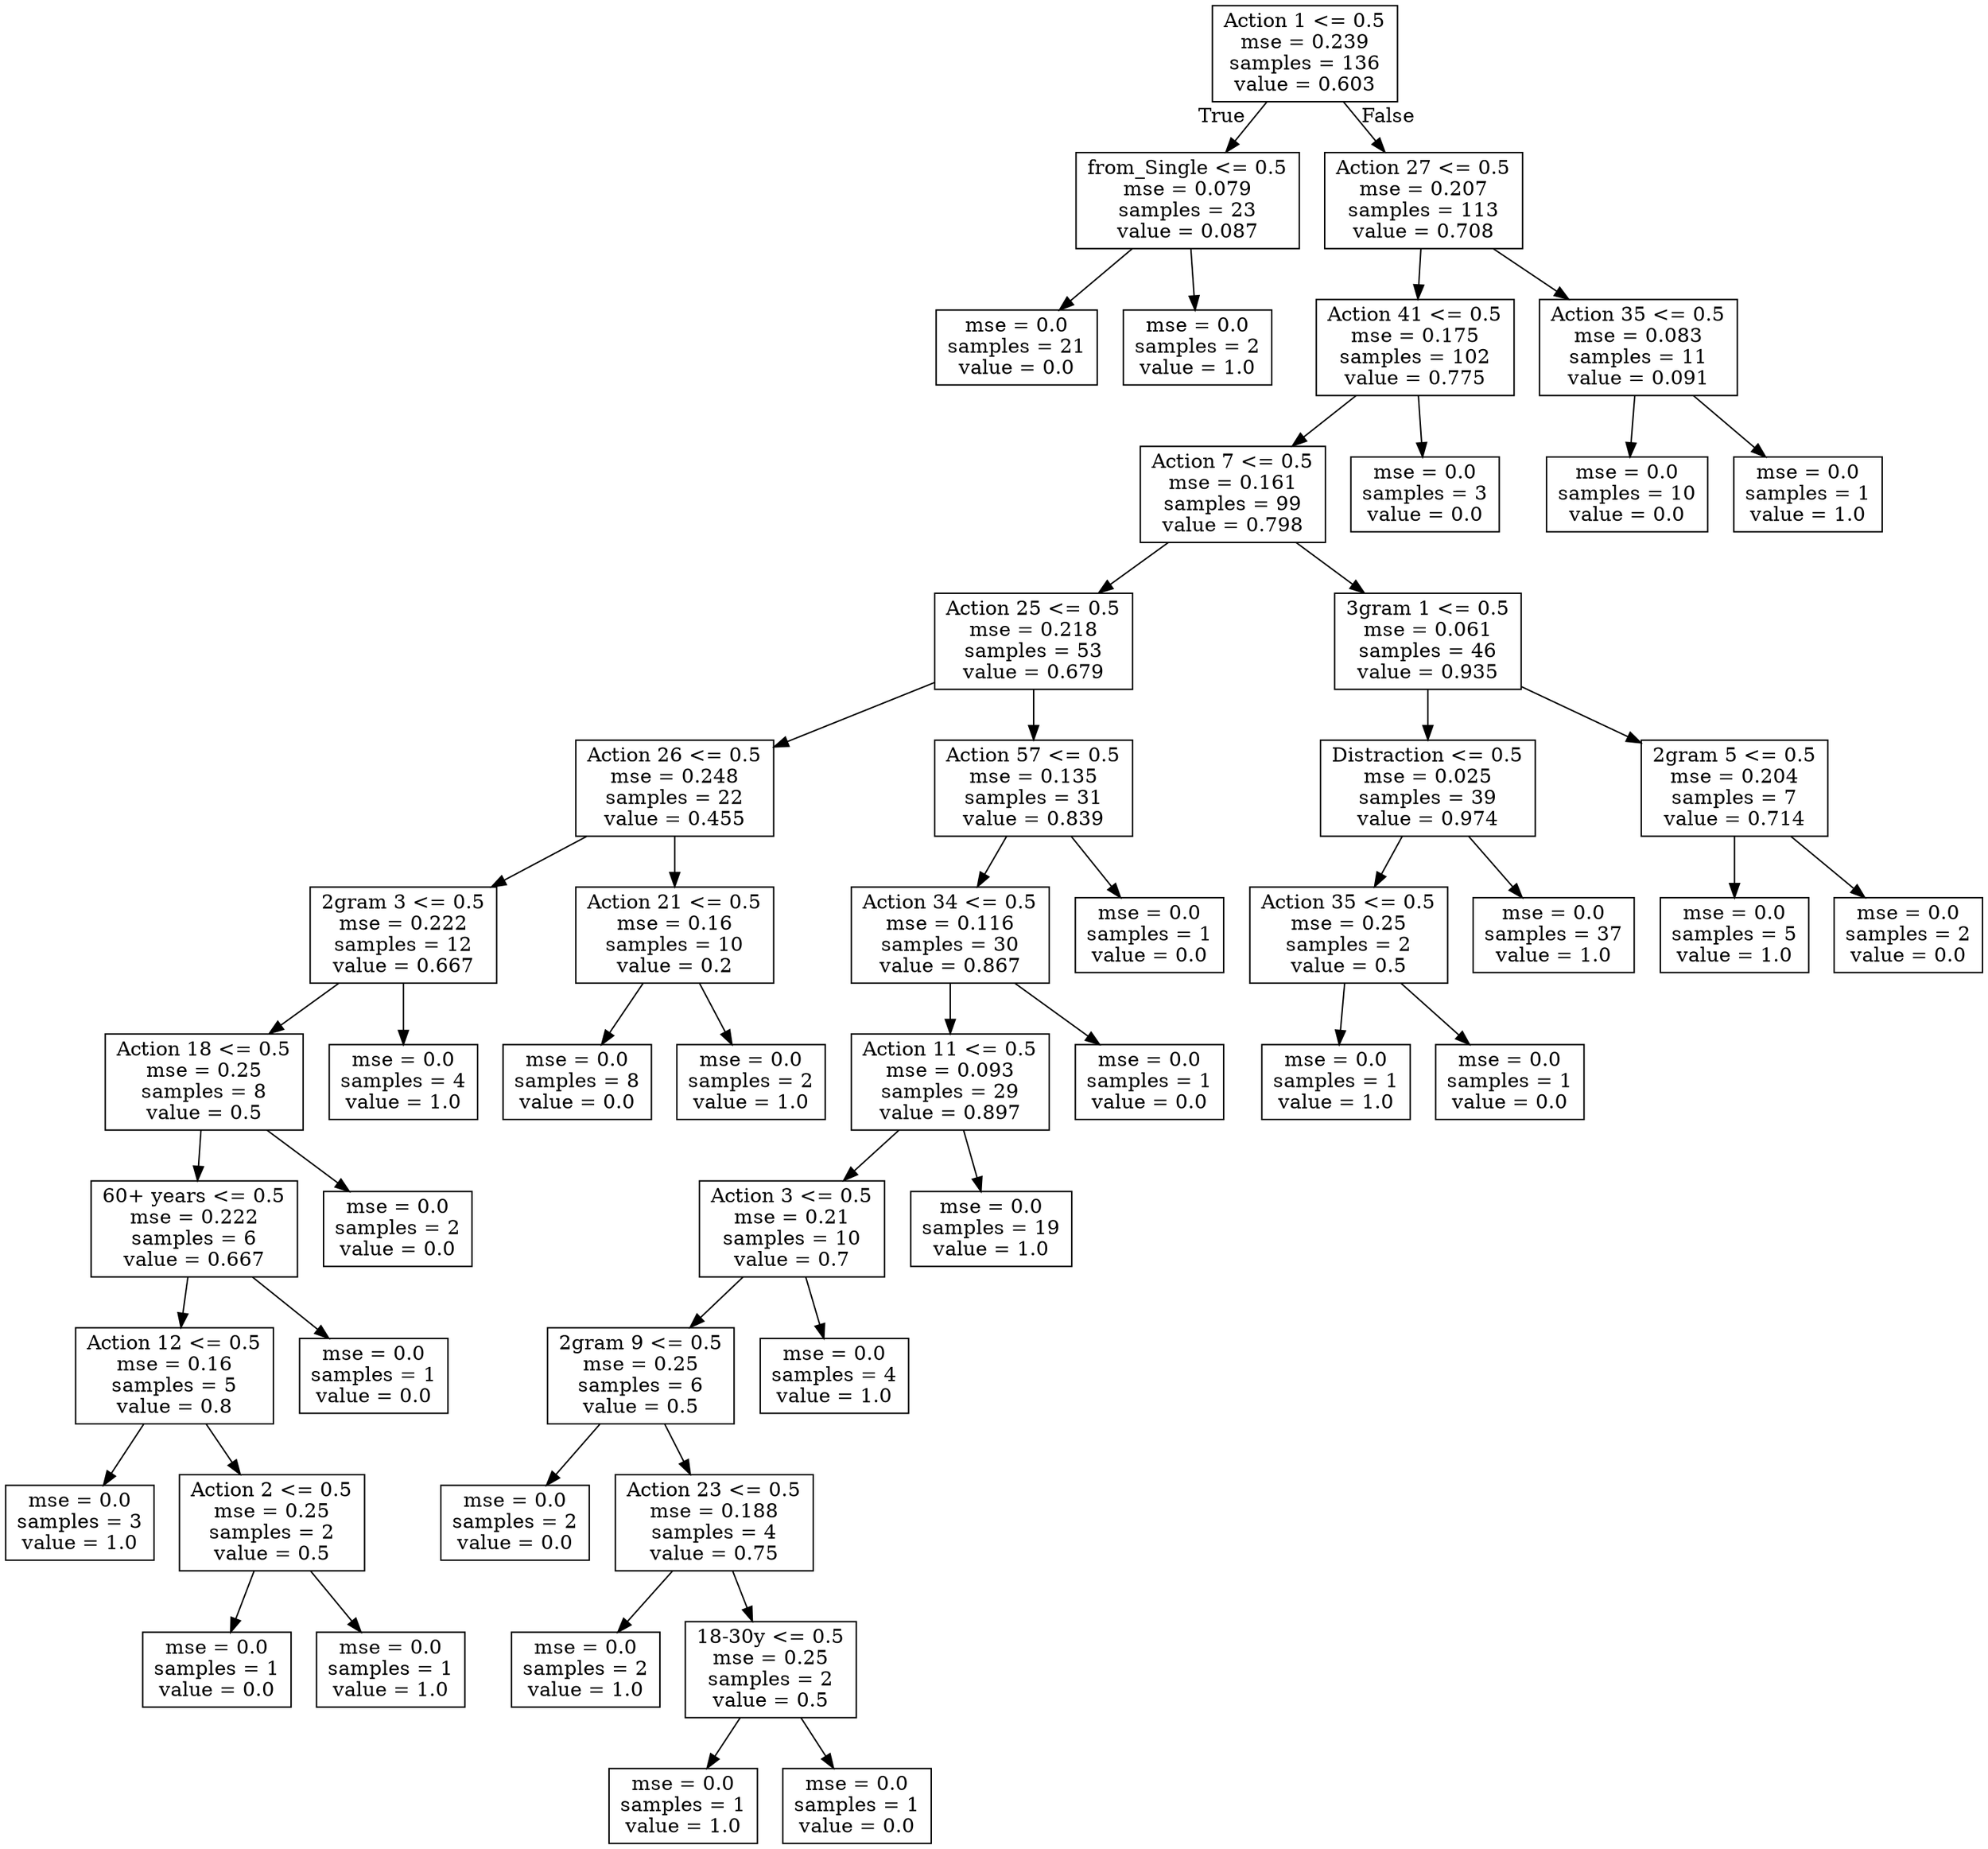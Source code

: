 digraph Tree {
node [shape=box] ;
0 [label="Action 1 <= 0.5\nmse = 0.239\nsamples = 136\nvalue = 0.603"] ;
1 [label="from_Single <= 0.5\nmse = 0.079\nsamples = 23\nvalue = 0.087"] ;
0 -> 1 [labeldistance=2.5, labelangle=45, headlabel="True"] ;
2 [label="mse = 0.0\nsamples = 21\nvalue = 0.0"] ;
1 -> 2 ;
3 [label="mse = 0.0\nsamples = 2\nvalue = 1.0"] ;
1 -> 3 ;
4 [label="Action 27 <= 0.5\nmse = 0.207\nsamples = 113\nvalue = 0.708"] ;
0 -> 4 [labeldistance=2.5, labelangle=-45, headlabel="False"] ;
5 [label="Action 41 <= 0.5\nmse = 0.175\nsamples = 102\nvalue = 0.775"] ;
4 -> 5 ;
6 [label="Action 7 <= 0.5\nmse = 0.161\nsamples = 99\nvalue = 0.798"] ;
5 -> 6 ;
7 [label="Action 25 <= 0.5\nmse = 0.218\nsamples = 53\nvalue = 0.679"] ;
6 -> 7 ;
8 [label="Action 26 <= 0.5\nmse = 0.248\nsamples = 22\nvalue = 0.455"] ;
7 -> 8 ;
9 [label="2gram 3 <= 0.5\nmse = 0.222\nsamples = 12\nvalue = 0.667"] ;
8 -> 9 ;
10 [label="Action 18 <= 0.5\nmse = 0.25\nsamples = 8\nvalue = 0.5"] ;
9 -> 10 ;
11 [label="60+ years <= 0.5\nmse = 0.222\nsamples = 6\nvalue = 0.667"] ;
10 -> 11 ;
12 [label="Action 12 <= 0.5\nmse = 0.16\nsamples = 5\nvalue = 0.8"] ;
11 -> 12 ;
13 [label="mse = 0.0\nsamples = 3\nvalue = 1.0"] ;
12 -> 13 ;
14 [label="Action 2 <= 0.5\nmse = 0.25\nsamples = 2\nvalue = 0.5"] ;
12 -> 14 ;
15 [label="mse = 0.0\nsamples = 1\nvalue = 0.0"] ;
14 -> 15 ;
16 [label="mse = 0.0\nsamples = 1\nvalue = 1.0"] ;
14 -> 16 ;
17 [label="mse = 0.0\nsamples = 1\nvalue = 0.0"] ;
11 -> 17 ;
18 [label="mse = 0.0\nsamples = 2\nvalue = 0.0"] ;
10 -> 18 ;
19 [label="mse = 0.0\nsamples = 4\nvalue = 1.0"] ;
9 -> 19 ;
20 [label="Action 21 <= 0.5\nmse = 0.16\nsamples = 10\nvalue = 0.2"] ;
8 -> 20 ;
21 [label="mse = 0.0\nsamples = 8\nvalue = 0.0"] ;
20 -> 21 ;
22 [label="mse = 0.0\nsamples = 2\nvalue = 1.0"] ;
20 -> 22 ;
23 [label="Action 57 <= 0.5\nmse = 0.135\nsamples = 31\nvalue = 0.839"] ;
7 -> 23 ;
24 [label="Action 34 <= 0.5\nmse = 0.116\nsamples = 30\nvalue = 0.867"] ;
23 -> 24 ;
25 [label="Action 11 <= 0.5\nmse = 0.093\nsamples = 29\nvalue = 0.897"] ;
24 -> 25 ;
26 [label="Action 3 <= 0.5\nmse = 0.21\nsamples = 10\nvalue = 0.7"] ;
25 -> 26 ;
27 [label="2gram 9 <= 0.5\nmse = 0.25\nsamples = 6\nvalue = 0.5"] ;
26 -> 27 ;
28 [label="mse = 0.0\nsamples = 2\nvalue = 0.0"] ;
27 -> 28 ;
29 [label="Action 23 <= 0.5\nmse = 0.188\nsamples = 4\nvalue = 0.75"] ;
27 -> 29 ;
30 [label="mse = 0.0\nsamples = 2\nvalue = 1.0"] ;
29 -> 30 ;
31 [label="18-30y <= 0.5\nmse = 0.25\nsamples = 2\nvalue = 0.5"] ;
29 -> 31 ;
32 [label="mse = 0.0\nsamples = 1\nvalue = 1.0"] ;
31 -> 32 ;
33 [label="mse = 0.0\nsamples = 1\nvalue = 0.0"] ;
31 -> 33 ;
34 [label="mse = 0.0\nsamples = 4\nvalue = 1.0"] ;
26 -> 34 ;
35 [label="mse = 0.0\nsamples = 19\nvalue = 1.0"] ;
25 -> 35 ;
36 [label="mse = 0.0\nsamples = 1\nvalue = 0.0"] ;
24 -> 36 ;
37 [label="mse = 0.0\nsamples = 1\nvalue = 0.0"] ;
23 -> 37 ;
38 [label="3gram 1 <= 0.5\nmse = 0.061\nsamples = 46\nvalue = 0.935"] ;
6 -> 38 ;
39 [label="Distraction <= 0.5\nmse = 0.025\nsamples = 39\nvalue = 0.974"] ;
38 -> 39 ;
40 [label="Action 35 <= 0.5\nmse = 0.25\nsamples = 2\nvalue = 0.5"] ;
39 -> 40 ;
41 [label="mse = 0.0\nsamples = 1\nvalue = 1.0"] ;
40 -> 41 ;
42 [label="mse = 0.0\nsamples = 1\nvalue = 0.0"] ;
40 -> 42 ;
43 [label="mse = 0.0\nsamples = 37\nvalue = 1.0"] ;
39 -> 43 ;
44 [label="2gram 5 <= 0.5\nmse = 0.204\nsamples = 7\nvalue = 0.714"] ;
38 -> 44 ;
45 [label="mse = 0.0\nsamples = 5\nvalue = 1.0"] ;
44 -> 45 ;
46 [label="mse = 0.0\nsamples = 2\nvalue = 0.0"] ;
44 -> 46 ;
47 [label="mse = 0.0\nsamples = 3\nvalue = 0.0"] ;
5 -> 47 ;
48 [label="Action 35 <= 0.5\nmse = 0.083\nsamples = 11\nvalue = 0.091"] ;
4 -> 48 ;
49 [label="mse = 0.0\nsamples = 10\nvalue = 0.0"] ;
48 -> 49 ;
50 [label="mse = 0.0\nsamples = 1\nvalue = 1.0"] ;
48 -> 50 ;
}